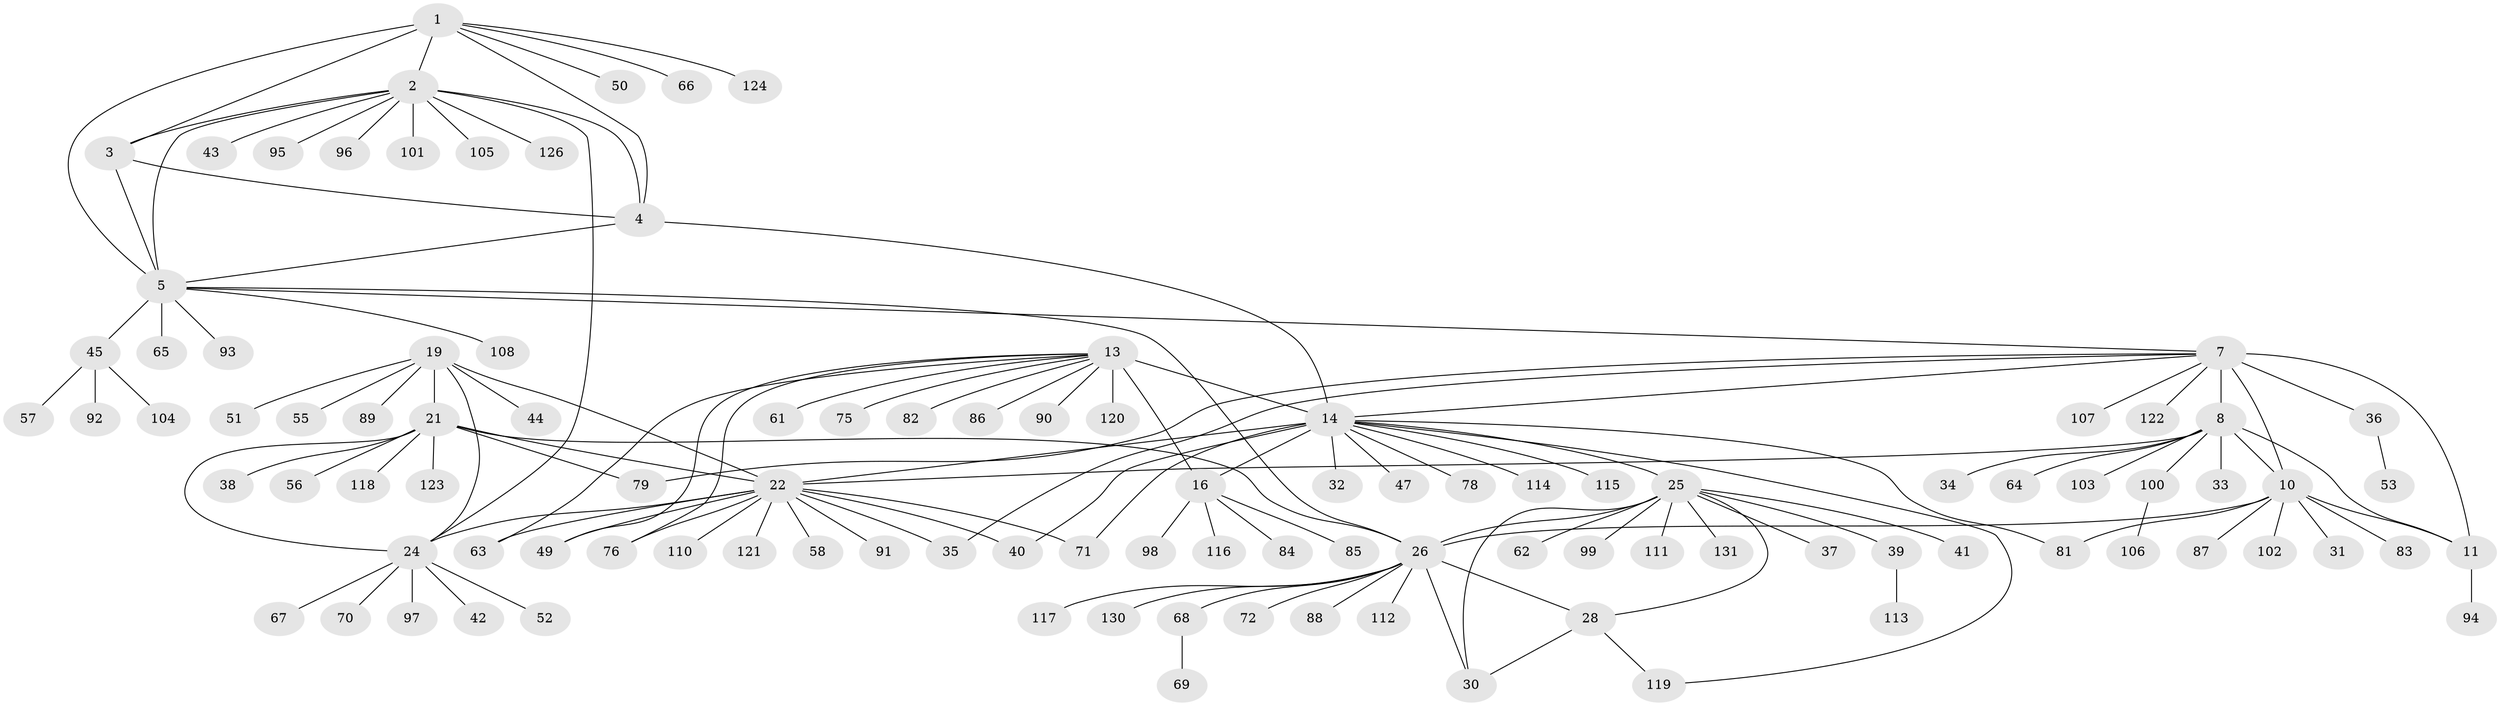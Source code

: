 // original degree distribution, {9: 0.03787878787878788, 8: 0.045454545454545456, 5: 0.022727272727272728, 6: 0.045454545454545456, 12: 0.015151515151515152, 7: 0.007575757575757576, 10: 0.030303030303030304, 14: 0.007575757575757576, 18: 0.007575757575757576, 11: 0.015151515151515152, 1: 0.6060606060606061, 2: 0.15151515151515152, 3: 0.007575757575757576}
// Generated by graph-tools (version 1.1) at 2025/42/03/06/25 10:42:10]
// undirected, 107 vertices, 137 edges
graph export_dot {
graph [start="1"]
  node [color=gray90,style=filled];
  1 [super="+127"];
  2 [super="+6"];
  3;
  4;
  5 [super="+128"];
  7 [super="+9"];
  8 [super="+12"];
  10 [super="+46"];
  11;
  13 [super="+18"];
  14 [super="+15"];
  16 [super="+17"];
  19 [super="+20"];
  21 [super="+23"];
  22 [super="+74"];
  24 [super="+54"];
  25 [super="+27"];
  26 [super="+29"];
  28 [super="+59"];
  30 [super="+60"];
  31;
  32;
  33;
  34;
  35;
  36;
  37;
  38;
  39 [super="+73"];
  40 [super="+125"];
  41;
  42;
  43 [super="+77"];
  44;
  45 [super="+48"];
  47;
  49;
  50;
  51;
  52;
  53;
  55;
  56;
  57;
  58 [super="+132"];
  61 [super="+80"];
  62;
  63;
  64;
  65;
  66;
  67;
  68;
  69;
  70;
  71;
  72;
  75;
  76;
  78;
  79;
  81;
  82;
  83;
  84;
  85;
  86 [super="+129"];
  87;
  88;
  89;
  90;
  91;
  92;
  93;
  94;
  95;
  96;
  97;
  98;
  99 [super="+109"];
  100;
  101;
  102;
  103;
  104;
  105;
  106;
  107;
  108;
  110;
  111;
  112;
  113;
  114;
  115;
  116;
  117;
  118;
  119;
  120;
  121;
  122;
  123;
  124;
  126;
  130;
  131;
  1 -- 2 [weight=2];
  1 -- 3;
  1 -- 4;
  1 -- 5;
  1 -- 50;
  1 -- 66;
  1 -- 124;
  2 -- 3 [weight=2];
  2 -- 4 [weight=2];
  2 -- 5 [weight=2];
  2 -- 24;
  2 -- 95;
  2 -- 126;
  2 -- 96;
  2 -- 101;
  2 -- 105;
  2 -- 43;
  3 -- 4;
  3 -- 5;
  4 -- 5;
  4 -- 14;
  5 -- 45;
  5 -- 65;
  5 -- 93;
  5 -- 108;
  5 -- 26;
  5 -- 7;
  7 -- 8 [weight=4];
  7 -- 10 [weight=2];
  7 -- 11 [weight=2];
  7 -- 14;
  7 -- 79;
  7 -- 35;
  7 -- 36;
  7 -- 107;
  7 -- 122;
  8 -- 10 [weight=2];
  8 -- 11 [weight=2];
  8 -- 34;
  8 -- 100;
  8 -- 103;
  8 -- 64;
  8 -- 33;
  8 -- 22;
  10 -- 11;
  10 -- 26;
  10 -- 31;
  10 -- 81;
  10 -- 83;
  10 -- 87;
  10 -- 102;
  11 -- 94;
  13 -- 14 [weight=4];
  13 -- 16 [weight=4];
  13 -- 49;
  13 -- 61;
  13 -- 76;
  13 -- 82;
  13 -- 120;
  13 -- 75;
  13 -- 86;
  13 -- 90;
  13 -- 63;
  14 -- 16 [weight=4];
  14 -- 22;
  14 -- 119;
  14 -- 32;
  14 -- 71;
  14 -- 40;
  14 -- 78;
  14 -- 47;
  14 -- 81;
  14 -- 114;
  14 -- 115;
  14 -- 25;
  16 -- 84;
  16 -- 98;
  16 -- 116;
  16 -- 85;
  19 -- 21 [weight=4];
  19 -- 22 [weight=2];
  19 -- 24 [weight=2];
  19 -- 51;
  19 -- 55;
  19 -- 89;
  19 -- 44;
  21 -- 22 [weight=2];
  21 -- 24 [weight=2];
  21 -- 56;
  21 -- 38;
  21 -- 79;
  21 -- 118;
  21 -- 26;
  21 -- 123;
  22 -- 24;
  22 -- 35;
  22 -- 40;
  22 -- 49;
  22 -- 58;
  22 -- 63;
  22 -- 71;
  22 -- 76;
  22 -- 91;
  22 -- 110;
  22 -- 121;
  24 -- 42;
  24 -- 52;
  24 -- 70;
  24 -- 97;
  24 -- 67;
  25 -- 26 [weight=4];
  25 -- 28 [weight=2];
  25 -- 30 [weight=2];
  25 -- 41;
  25 -- 62;
  25 -- 99;
  25 -- 111;
  25 -- 131;
  25 -- 37;
  25 -- 39;
  26 -- 28 [weight=2];
  26 -- 30 [weight=2];
  26 -- 72;
  26 -- 88;
  26 -- 117;
  26 -- 130;
  26 -- 68;
  26 -- 112;
  28 -- 30;
  28 -- 119;
  36 -- 53;
  39 -- 113;
  45 -- 57;
  45 -- 92;
  45 -- 104;
  68 -- 69;
  100 -- 106;
}
